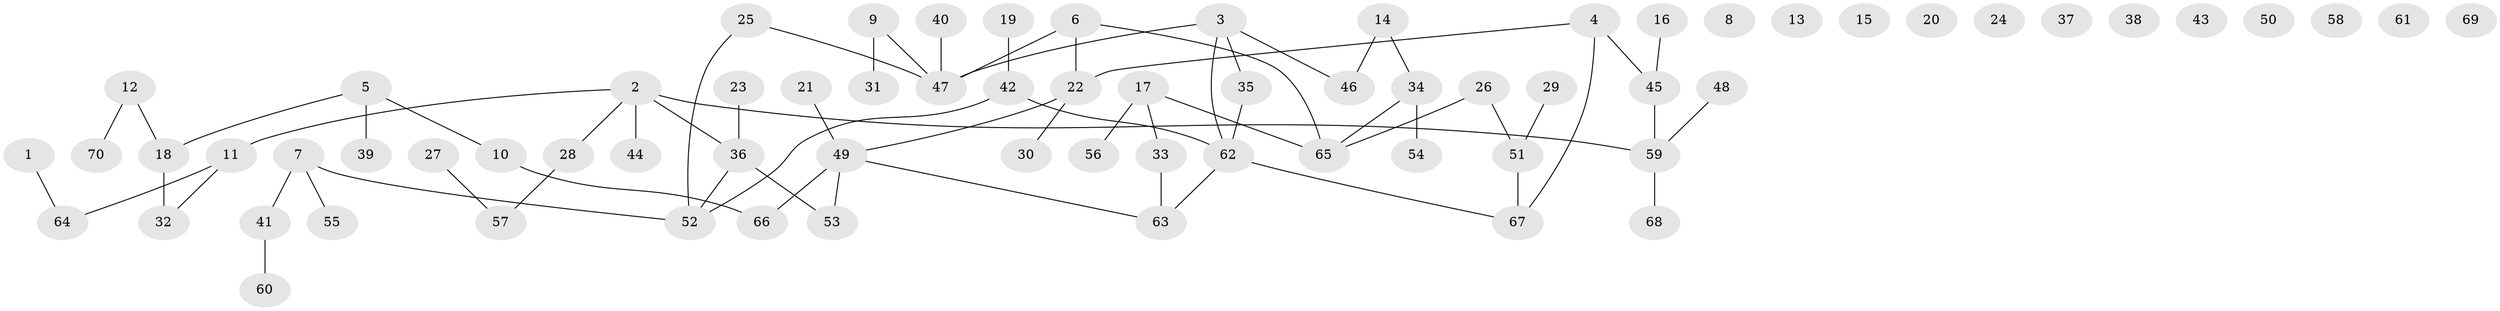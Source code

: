 // Generated by graph-tools (version 1.1) at 2025/25/03/09/25 03:25:19]
// undirected, 70 vertices, 67 edges
graph export_dot {
graph [start="1"]
  node [color=gray90,style=filled];
  1;
  2;
  3;
  4;
  5;
  6;
  7;
  8;
  9;
  10;
  11;
  12;
  13;
  14;
  15;
  16;
  17;
  18;
  19;
  20;
  21;
  22;
  23;
  24;
  25;
  26;
  27;
  28;
  29;
  30;
  31;
  32;
  33;
  34;
  35;
  36;
  37;
  38;
  39;
  40;
  41;
  42;
  43;
  44;
  45;
  46;
  47;
  48;
  49;
  50;
  51;
  52;
  53;
  54;
  55;
  56;
  57;
  58;
  59;
  60;
  61;
  62;
  63;
  64;
  65;
  66;
  67;
  68;
  69;
  70;
  1 -- 64;
  2 -- 11;
  2 -- 28;
  2 -- 36;
  2 -- 44;
  2 -- 59;
  3 -- 35;
  3 -- 46;
  3 -- 47;
  3 -- 62;
  4 -- 22;
  4 -- 45;
  4 -- 67;
  5 -- 10;
  5 -- 18;
  5 -- 39;
  6 -- 22;
  6 -- 47;
  6 -- 65;
  7 -- 41;
  7 -- 52;
  7 -- 55;
  9 -- 31;
  9 -- 47;
  10 -- 66;
  11 -- 32;
  11 -- 64;
  12 -- 18;
  12 -- 70;
  14 -- 34;
  14 -- 46;
  16 -- 45;
  17 -- 33;
  17 -- 56;
  17 -- 65;
  18 -- 32;
  19 -- 42;
  21 -- 49;
  22 -- 30;
  22 -- 49;
  23 -- 36;
  25 -- 47;
  25 -- 52;
  26 -- 51;
  26 -- 65;
  27 -- 57;
  28 -- 57;
  29 -- 51;
  33 -- 63;
  34 -- 54;
  34 -- 65;
  35 -- 62;
  36 -- 52;
  36 -- 53;
  40 -- 47;
  41 -- 60;
  42 -- 52;
  42 -- 62;
  45 -- 59;
  48 -- 59;
  49 -- 53;
  49 -- 63;
  49 -- 66;
  51 -- 67;
  59 -- 68;
  62 -- 63;
  62 -- 67;
}
